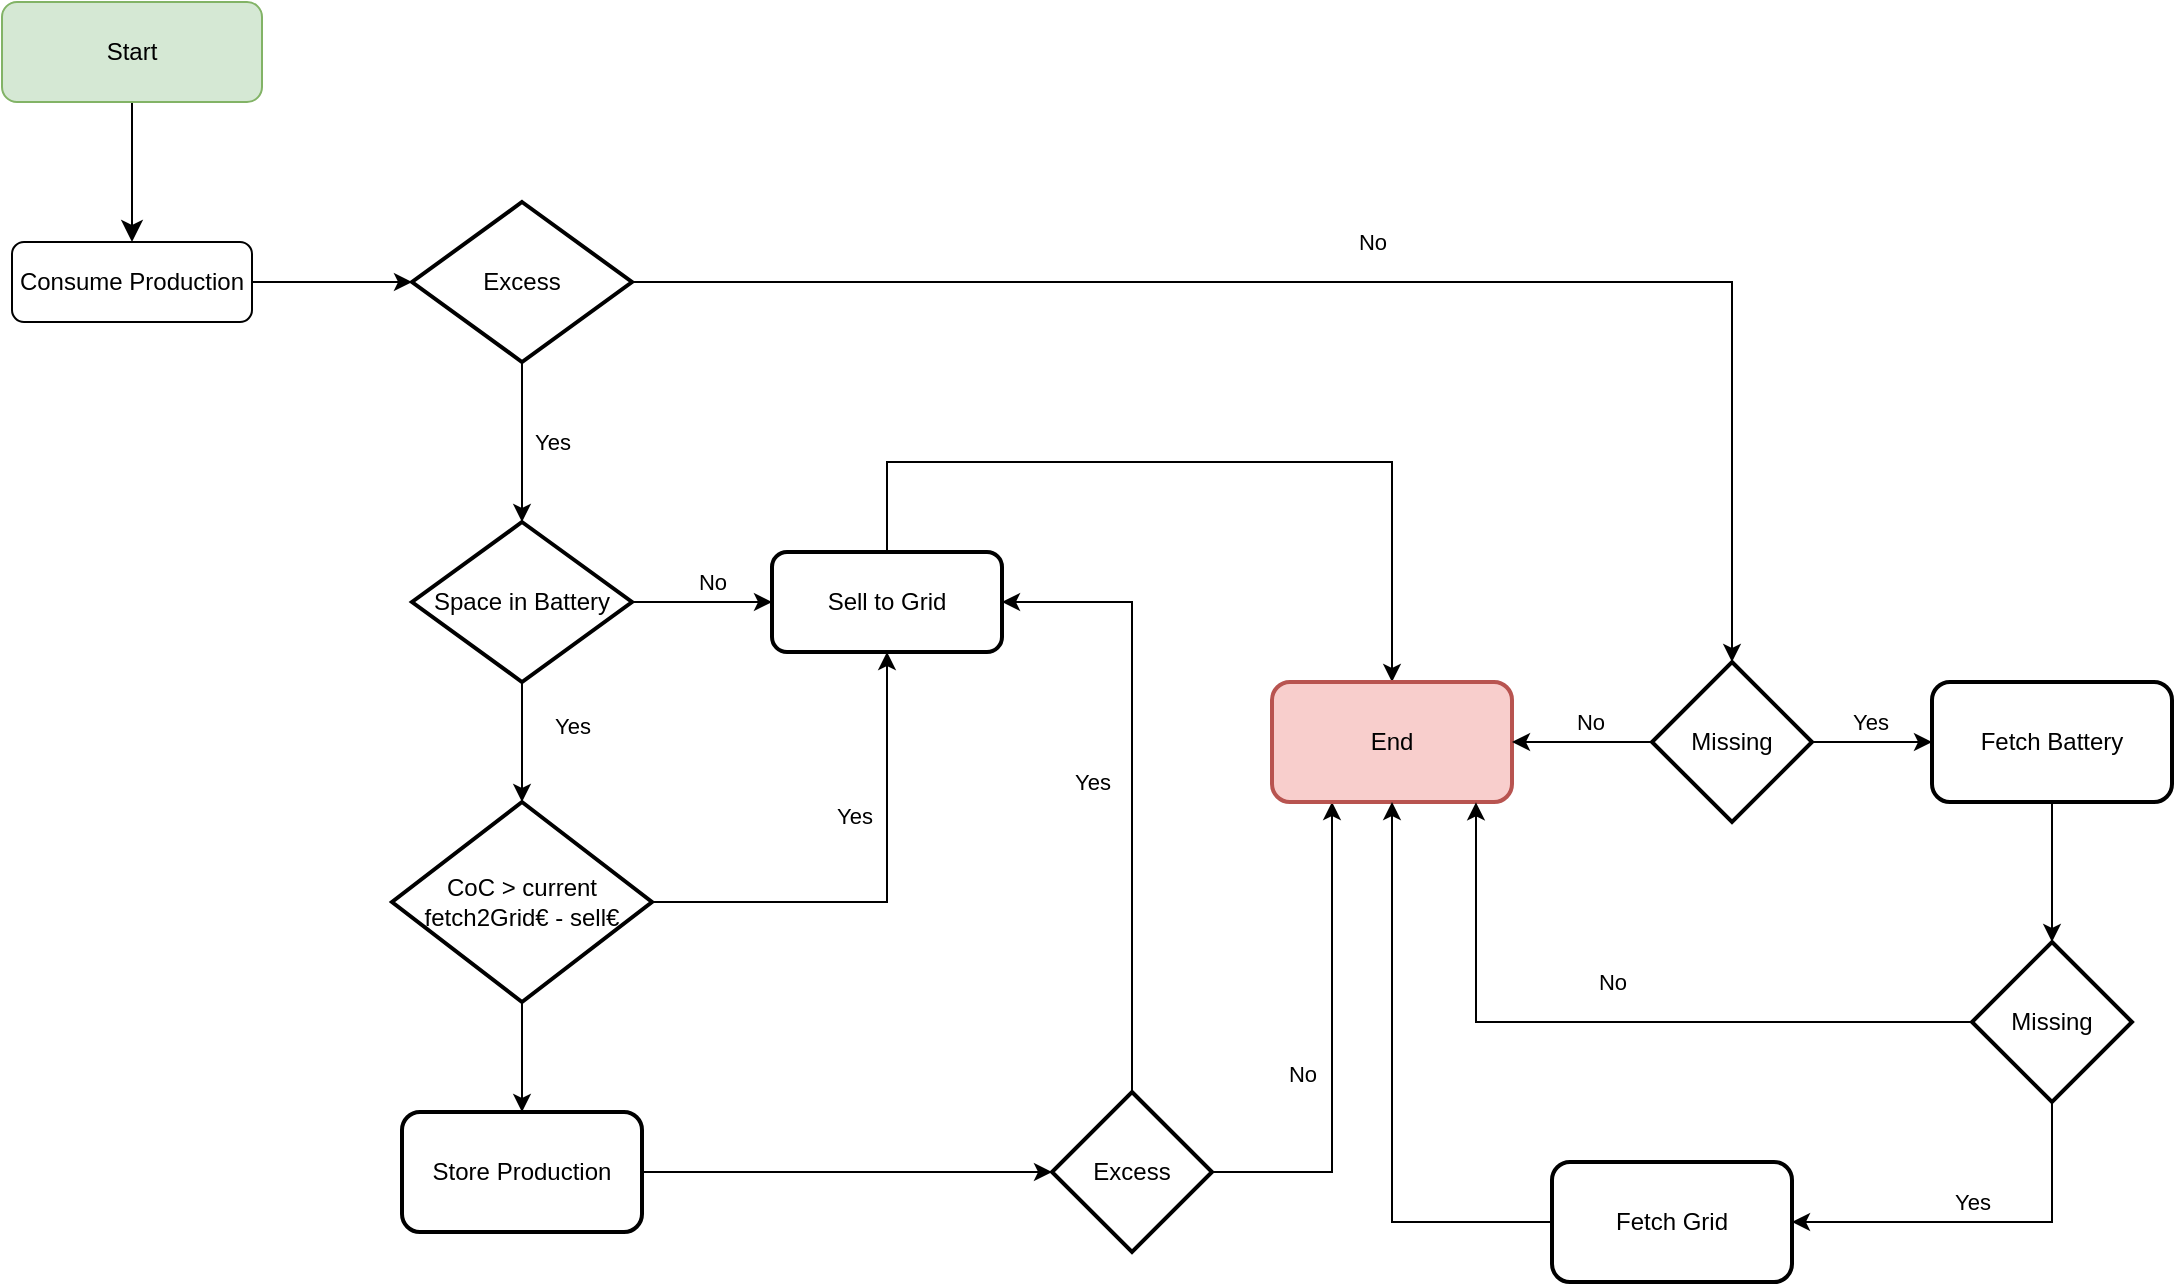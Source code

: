<mxfile version="18.1.2" type="github">
  <diagram id="C5RBs43oDa-KdzZeNtuy" name="Page-1">
    <mxGraphModel dx="1483" dy="754" grid="1" gridSize="10" guides="1" tooltips="1" connect="1" arrows="1" fold="1" page="1" pageScale="1" pageWidth="827" pageHeight="1169" math="0" shadow="0">
      <root>
        <mxCell id="WIyWlLk6GJQsqaUBKTNV-0" />
        <mxCell id="WIyWlLk6GJQsqaUBKTNV-1" parent="WIyWlLk6GJQsqaUBKTNV-0" />
        <mxCell id="WIyWlLk6GJQsqaUBKTNV-2" value="" style="rounded=0;html=1;jettySize=auto;orthogonalLoop=1;fontSize=11;endArrow=classic;endFill=1;endSize=8;strokeWidth=1;shadow=0;labelBackgroundColor=none;edgeStyle=orthogonalEdgeStyle;entryX=0.5;entryY=0;entryDx=0;entryDy=0;" parent="WIyWlLk6GJQsqaUBKTNV-1" source="WIyWlLk6GJQsqaUBKTNV-3" target="lNIE8Phovc9PJsnspaaO-6" edge="1">
          <mxGeometry relative="1" as="geometry">
            <mxPoint x="140" y="160" as="targetPoint" />
          </mxGeometry>
        </mxCell>
        <mxCell id="WIyWlLk6GJQsqaUBKTNV-3" value="Start" style="rounded=1;whiteSpace=wrap;html=1;fontSize=12;glass=0;strokeWidth=1;shadow=0;fillColor=#d5e8d4;strokeColor=#82b366;" parent="WIyWlLk6GJQsqaUBKTNV-1" vertex="1">
          <mxGeometry x="315" y="60" width="130" height="50" as="geometry" />
        </mxCell>
        <mxCell id="lNIE8Phovc9PJsnspaaO-7" style="edgeStyle=orthogonalEdgeStyle;rounded=0;orthogonalLoop=1;jettySize=auto;html=1;entryX=0;entryY=0.5;entryDx=0;entryDy=0;entryPerimeter=0;" edge="1" parent="WIyWlLk6GJQsqaUBKTNV-1" source="lNIE8Phovc9PJsnspaaO-6" target="lNIE8Phovc9PJsnspaaO-9">
          <mxGeometry relative="1" as="geometry">
            <mxPoint x="520" y="200" as="targetPoint" />
          </mxGeometry>
        </mxCell>
        <mxCell id="lNIE8Phovc9PJsnspaaO-6" value="Consume Production" style="rounded=1;whiteSpace=wrap;html=1;fontSize=12;glass=0;strokeWidth=1;shadow=0;" vertex="1" parent="WIyWlLk6GJQsqaUBKTNV-1">
          <mxGeometry x="320" y="180" width="120" height="40" as="geometry" />
        </mxCell>
        <mxCell id="lNIE8Phovc9PJsnspaaO-11" value="Yes" style="edgeStyle=orthogonalEdgeStyle;rounded=0;orthogonalLoop=1;jettySize=auto;html=1;entryX=0.5;entryY=0;entryDx=0;entryDy=0;entryPerimeter=0;" edge="1" parent="WIyWlLk6GJQsqaUBKTNV-1" source="lNIE8Phovc9PJsnspaaO-9" target="lNIE8Phovc9PJsnspaaO-10">
          <mxGeometry y="15" relative="1" as="geometry">
            <mxPoint as="offset" />
          </mxGeometry>
        </mxCell>
        <mxCell id="lNIE8Phovc9PJsnspaaO-39" value="No" style="edgeStyle=orthogonalEdgeStyle;rounded=0;sketch=0;orthogonalLoop=1;jettySize=auto;html=1;endArrow=classic;endFill=1;" edge="1" parent="WIyWlLk6GJQsqaUBKTNV-1" source="lNIE8Phovc9PJsnspaaO-9" target="lNIE8Phovc9PJsnspaaO-38">
          <mxGeometry y="20" relative="1" as="geometry">
            <mxPoint as="offset" />
          </mxGeometry>
        </mxCell>
        <mxCell id="lNIE8Phovc9PJsnspaaO-9" value="Excess" style="strokeWidth=2;html=1;shape=mxgraph.flowchart.decision;whiteSpace=wrap;" vertex="1" parent="WIyWlLk6GJQsqaUBKTNV-1">
          <mxGeometry x="520" y="160" width="110" height="80" as="geometry" />
        </mxCell>
        <mxCell id="lNIE8Phovc9PJsnspaaO-16" value="No" style="edgeStyle=orthogonalEdgeStyle;rounded=0;orthogonalLoop=1;jettySize=auto;html=1;" edge="1" parent="WIyWlLk6GJQsqaUBKTNV-1" source="lNIE8Phovc9PJsnspaaO-10" target="lNIE8Phovc9PJsnspaaO-15">
          <mxGeometry x="0.143" y="10" relative="1" as="geometry">
            <mxPoint as="offset" />
          </mxGeometry>
        </mxCell>
        <mxCell id="lNIE8Phovc9PJsnspaaO-18" value="" style="edgeStyle=orthogonalEdgeStyle;rounded=0;orthogonalLoop=1;jettySize=auto;html=1;entryX=0.5;entryY=0;entryDx=0;entryDy=0;entryPerimeter=0;" edge="1" parent="WIyWlLk6GJQsqaUBKTNV-1" source="lNIE8Phovc9PJsnspaaO-10" target="lNIE8Phovc9PJsnspaaO-27">
          <mxGeometry relative="1" as="geometry">
            <mxPoint x="575" y="490" as="targetPoint" />
          </mxGeometry>
        </mxCell>
        <mxCell id="lNIE8Phovc9PJsnspaaO-22" value="Yes" style="edgeLabel;html=1;align=center;verticalAlign=middle;resizable=0;points=[];" vertex="1" connectable="0" parent="lNIE8Phovc9PJsnspaaO-18">
          <mxGeometry x="-0.264" relative="1" as="geometry">
            <mxPoint x="25" as="offset" />
          </mxGeometry>
        </mxCell>
        <mxCell id="lNIE8Phovc9PJsnspaaO-10" value="Space in Battery" style="strokeWidth=2;html=1;shape=mxgraph.flowchart.decision;whiteSpace=wrap;" vertex="1" parent="WIyWlLk6GJQsqaUBKTNV-1">
          <mxGeometry x="520" y="320" width="110" height="80" as="geometry" />
        </mxCell>
        <mxCell id="lNIE8Phovc9PJsnspaaO-33" style="edgeStyle=orthogonalEdgeStyle;rounded=0;sketch=0;orthogonalLoop=1;jettySize=auto;html=1;entryX=0.5;entryY=0;entryDx=0;entryDy=0;" edge="1" parent="WIyWlLk6GJQsqaUBKTNV-1" source="lNIE8Phovc9PJsnspaaO-15" target="lNIE8Phovc9PJsnspaaO-31">
          <mxGeometry relative="1" as="geometry">
            <Array as="points">
              <mxPoint x="757" y="290" />
              <mxPoint x="1010" y="290" />
            </Array>
          </mxGeometry>
        </mxCell>
        <mxCell id="lNIE8Phovc9PJsnspaaO-15" value="Sell to Grid" style="whiteSpace=wrap;html=1;strokeWidth=2;gradientColor=none;rounded=1;" vertex="1" parent="WIyWlLk6GJQsqaUBKTNV-1">
          <mxGeometry x="700" y="335" width="115" height="50" as="geometry" />
        </mxCell>
        <mxCell id="lNIE8Phovc9PJsnspaaO-20" style="edgeStyle=orthogonalEdgeStyle;rounded=0;orthogonalLoop=1;jettySize=auto;html=1;entryX=0.5;entryY=1;entryDx=0;entryDy=0;exitX=1;exitY=0.5;exitDx=0;exitDy=0;exitPerimeter=0;" edge="1" parent="WIyWlLk6GJQsqaUBKTNV-1" source="lNIE8Phovc9PJsnspaaO-27" target="lNIE8Phovc9PJsnspaaO-15">
          <mxGeometry relative="1" as="geometry">
            <mxPoint x="635" y="515" as="sourcePoint" />
          </mxGeometry>
        </mxCell>
        <mxCell id="lNIE8Phovc9PJsnspaaO-21" value="Yes" style="edgeLabel;html=1;align=center;verticalAlign=middle;resizable=0;points=[];" vertex="1" connectable="0" parent="lNIE8Phovc9PJsnspaaO-20">
          <mxGeometry x="0.227" y="-3" relative="1" as="geometry">
            <mxPoint x="-20" y="-12" as="offset" />
          </mxGeometry>
        </mxCell>
        <mxCell id="lNIE8Phovc9PJsnspaaO-25" value="" style="edgeStyle=orthogonalEdgeStyle;rounded=0;orthogonalLoop=1;jettySize=auto;html=1;exitX=0.5;exitY=1;exitDx=0;exitDy=0;exitPerimeter=0;" edge="1" parent="WIyWlLk6GJQsqaUBKTNV-1" source="lNIE8Phovc9PJsnspaaO-27" target="lNIE8Phovc9PJsnspaaO-24">
          <mxGeometry relative="1" as="geometry">
            <mxPoint x="575" y="540" as="sourcePoint" />
          </mxGeometry>
        </mxCell>
        <mxCell id="lNIE8Phovc9PJsnspaaO-29" value="" style="edgeStyle=orthogonalEdgeStyle;rounded=0;orthogonalLoop=1;jettySize=auto;html=1;" edge="1" parent="WIyWlLk6GJQsqaUBKTNV-1" source="lNIE8Phovc9PJsnspaaO-24" target="lNIE8Phovc9PJsnspaaO-28">
          <mxGeometry relative="1" as="geometry" />
        </mxCell>
        <mxCell id="lNIE8Phovc9PJsnspaaO-24" value="Store Production" style="whiteSpace=wrap;html=1;strokeWidth=2;rounded=1;" vertex="1" parent="WIyWlLk6GJQsqaUBKTNV-1">
          <mxGeometry x="515" y="615" width="120" height="60" as="geometry" />
        </mxCell>
        <mxCell id="lNIE8Phovc9PJsnspaaO-27" value="CoC &amp;gt; current fetch2Grid€ - sell€" style="strokeWidth=2;html=1;shape=mxgraph.flowchart.decision;whiteSpace=wrap;rounded=1;gradientColor=none;" vertex="1" parent="WIyWlLk6GJQsqaUBKTNV-1">
          <mxGeometry x="510" y="460" width="130" height="100" as="geometry" />
        </mxCell>
        <mxCell id="lNIE8Phovc9PJsnspaaO-30" value="Yes" style="edgeStyle=orthogonalEdgeStyle;rounded=0;sketch=0;orthogonalLoop=1;jettySize=auto;html=1;entryX=1;entryY=0.5;entryDx=0;entryDy=0;exitX=0.5;exitY=0;exitDx=0;exitDy=0;" edge="1" parent="WIyWlLk6GJQsqaUBKTNV-1" source="lNIE8Phovc9PJsnspaaO-28" target="lNIE8Phovc9PJsnspaaO-15">
          <mxGeometry y="20" relative="1" as="geometry">
            <Array as="points">
              <mxPoint x="880" y="360" />
            </Array>
            <mxPoint as="offset" />
          </mxGeometry>
        </mxCell>
        <mxCell id="lNIE8Phovc9PJsnspaaO-32" value="No" style="edgeStyle=orthogonalEdgeStyle;rounded=0;sketch=0;orthogonalLoop=1;jettySize=auto;html=1;" edge="1" parent="WIyWlLk6GJQsqaUBKTNV-1" source="lNIE8Phovc9PJsnspaaO-28" target="lNIE8Phovc9PJsnspaaO-31">
          <mxGeometry x="-0.111" y="15" relative="1" as="geometry">
            <Array as="points">
              <mxPoint x="980" y="645" />
            </Array>
            <mxPoint as="offset" />
          </mxGeometry>
        </mxCell>
        <mxCell id="lNIE8Phovc9PJsnspaaO-28" value="Excess" style="rhombus;whiteSpace=wrap;html=1;strokeWidth=2;rounded=0;" vertex="1" parent="WIyWlLk6GJQsqaUBKTNV-1">
          <mxGeometry x="840" y="605" width="80" height="80" as="geometry" />
        </mxCell>
        <mxCell id="lNIE8Phovc9PJsnspaaO-31" value="End" style="whiteSpace=wrap;html=1;strokeWidth=2;rounded=1;fillColor=#f8cecc;strokeColor=#b85450;" vertex="1" parent="WIyWlLk6GJQsqaUBKTNV-1">
          <mxGeometry x="950" y="400" width="120" height="60" as="geometry" />
        </mxCell>
        <mxCell id="lNIE8Phovc9PJsnspaaO-40" value="No" style="edgeStyle=orthogonalEdgeStyle;rounded=0;sketch=0;orthogonalLoop=1;jettySize=auto;html=1;entryX=1;entryY=0.5;entryDx=0;entryDy=0;endArrow=classic;endFill=1;" edge="1" parent="WIyWlLk6GJQsqaUBKTNV-1" source="lNIE8Phovc9PJsnspaaO-38" target="lNIE8Phovc9PJsnspaaO-31">
          <mxGeometry x="-0.143" y="-10" relative="1" as="geometry">
            <mxPoint x="-1" as="offset" />
          </mxGeometry>
        </mxCell>
        <mxCell id="lNIE8Phovc9PJsnspaaO-42" value="Yes" style="edgeStyle=orthogonalEdgeStyle;rounded=0;sketch=0;orthogonalLoop=1;jettySize=auto;html=1;endArrow=classic;endFill=1;" edge="1" parent="WIyWlLk6GJQsqaUBKTNV-1" source="lNIE8Phovc9PJsnspaaO-38" target="lNIE8Phovc9PJsnspaaO-41">
          <mxGeometry y="10" relative="1" as="geometry">
            <mxPoint x="-1" as="offset" />
          </mxGeometry>
        </mxCell>
        <mxCell id="lNIE8Phovc9PJsnspaaO-38" value="Missing" style="rhombus;whiteSpace=wrap;html=1;strokeWidth=2;" vertex="1" parent="WIyWlLk6GJQsqaUBKTNV-1">
          <mxGeometry x="1140" y="390" width="80" height="80" as="geometry" />
        </mxCell>
        <mxCell id="lNIE8Phovc9PJsnspaaO-44" value="" style="edgeStyle=orthogonalEdgeStyle;rounded=0;sketch=0;orthogonalLoop=1;jettySize=auto;html=1;endArrow=classic;endFill=1;" edge="1" parent="WIyWlLk6GJQsqaUBKTNV-1" source="lNIE8Phovc9PJsnspaaO-41" target="lNIE8Phovc9PJsnspaaO-43">
          <mxGeometry relative="1" as="geometry" />
        </mxCell>
        <mxCell id="lNIE8Phovc9PJsnspaaO-41" value="Fetch Battery" style="whiteSpace=wrap;html=1;strokeWidth=2;rounded=1;" vertex="1" parent="WIyWlLk6GJQsqaUBKTNV-1">
          <mxGeometry x="1280" y="400" width="120" height="60" as="geometry" />
        </mxCell>
        <mxCell id="lNIE8Phovc9PJsnspaaO-45" value="No" style="edgeStyle=orthogonalEdgeStyle;rounded=0;sketch=0;orthogonalLoop=1;jettySize=auto;html=1;entryX=0.85;entryY=1.003;entryDx=0;entryDy=0;entryPerimeter=0;endArrow=classic;endFill=1;" edge="1" parent="WIyWlLk6GJQsqaUBKTNV-1" source="lNIE8Phovc9PJsnspaaO-43" target="lNIE8Phovc9PJsnspaaO-31">
          <mxGeometry x="0.006" y="-20" relative="1" as="geometry">
            <mxPoint as="offset" />
          </mxGeometry>
        </mxCell>
        <mxCell id="lNIE8Phovc9PJsnspaaO-47" value="Yes" style="edgeStyle=orthogonalEdgeStyle;rounded=0;sketch=0;orthogonalLoop=1;jettySize=auto;html=1;endArrow=classic;endFill=1;" edge="1" parent="WIyWlLk6GJQsqaUBKTNV-1" source="lNIE8Phovc9PJsnspaaO-43" target="lNIE8Phovc9PJsnspaaO-46">
          <mxGeometry x="0.053" y="-10" relative="1" as="geometry">
            <Array as="points">
              <mxPoint x="1340" y="670" />
            </Array>
            <mxPoint as="offset" />
          </mxGeometry>
        </mxCell>
        <mxCell id="lNIE8Phovc9PJsnspaaO-43" value="Missing" style="rhombus;whiteSpace=wrap;html=1;strokeWidth=2;" vertex="1" parent="WIyWlLk6GJQsqaUBKTNV-1">
          <mxGeometry x="1300" y="530" width="80" height="80" as="geometry" />
        </mxCell>
        <mxCell id="lNIE8Phovc9PJsnspaaO-48" style="edgeStyle=orthogonalEdgeStyle;rounded=0;sketch=0;orthogonalLoop=1;jettySize=auto;html=1;entryX=0.5;entryY=1;entryDx=0;entryDy=0;endArrow=classic;endFill=1;" edge="1" parent="WIyWlLk6GJQsqaUBKTNV-1" source="lNIE8Phovc9PJsnspaaO-46" target="lNIE8Phovc9PJsnspaaO-31">
          <mxGeometry relative="1" as="geometry" />
        </mxCell>
        <mxCell id="lNIE8Phovc9PJsnspaaO-46" value="Fetch Grid" style="whiteSpace=wrap;html=1;strokeWidth=2;rounded=1;" vertex="1" parent="WIyWlLk6GJQsqaUBKTNV-1">
          <mxGeometry x="1090" y="640" width="120" height="60" as="geometry" />
        </mxCell>
      </root>
    </mxGraphModel>
  </diagram>
</mxfile>
